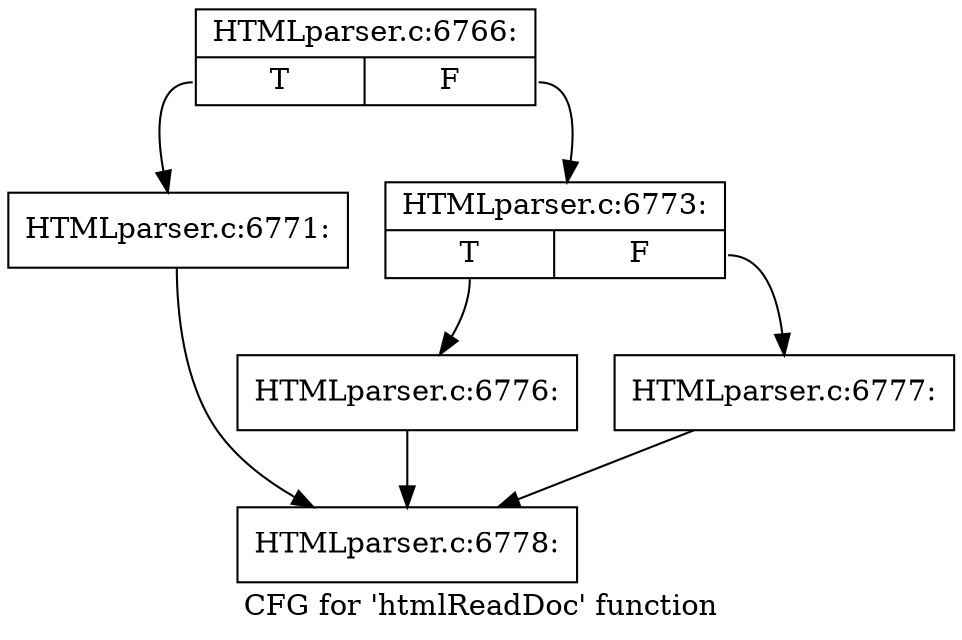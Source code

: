 digraph "CFG for 'htmlReadDoc' function" {
	label="CFG for 'htmlReadDoc' function";

	Node0x3d922f0 [shape=record,label="{HTMLparser.c:6766:|{<s0>T|<s1>F}}"];
	Node0x3d922f0:s0 -> Node0x3d93630;
	Node0x3d922f0:s1 -> Node0x3d93680;
	Node0x3d93630 [shape=record,label="{HTMLparser.c:6771:}"];
	Node0x3d93630 -> Node0x3d925d0;
	Node0x3d93680 [shape=record,label="{HTMLparser.c:6773:|{<s0>T|<s1>F}}"];
	Node0x3d93680:s0 -> Node0x3d93df0;
	Node0x3d93680:s1 -> Node0x3d93e40;
	Node0x3d93df0 [shape=record,label="{HTMLparser.c:6776:}"];
	Node0x3d93df0 -> Node0x3d925d0;
	Node0x3d93e40 [shape=record,label="{HTMLparser.c:6777:}"];
	Node0x3d93e40 -> Node0x3d925d0;
	Node0x3d925d0 [shape=record,label="{HTMLparser.c:6778:}"];
}
